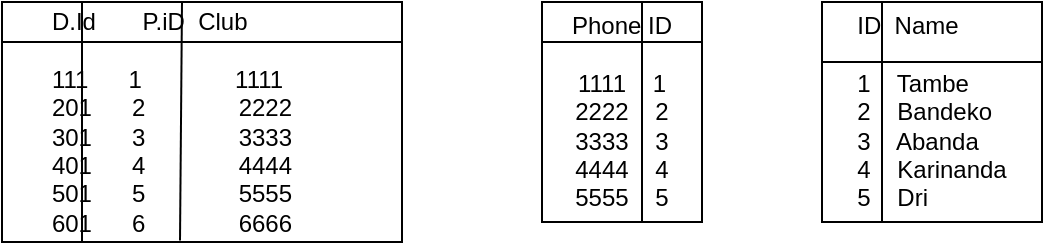 <mxfile version="24.8.3">
  <diagram name="Page-1" id="XOkjp1cbz1iF0P1AoOvy">
    <mxGraphModel dx="184" dy="110" grid="1" gridSize="10" guides="1" tooltips="1" connect="1" arrows="1" fold="1" page="1" pageScale="1" pageWidth="850" pageHeight="1100" math="0" shadow="0">
      <root>
        <mxCell id="0" />
        <mxCell id="1" parent="0" />
        <mxCell id="RqhHFiK4DaIbMHFHuE9f-5" value="&lt;div align=&quot;justify&quot;&gt;ID&amp;nbsp; Name&lt;/div&gt;&lt;div align=&quot;justify&quot;&gt;&lt;br&gt;&lt;/div&gt;&lt;div align=&quot;justify&quot;&gt;1 &amp;nbsp;&amp;nbsp; Tambe&lt;br&gt;2&amp;nbsp;&amp;nbsp;&amp;nbsp; Bandeko&lt;br&gt;3&amp;nbsp;&amp;nbsp;&amp;nbsp; Abanda&lt;br&gt;4&amp;nbsp;&amp;nbsp;&amp;nbsp; Karinanda&lt;br&gt;5&amp;nbsp;&amp;nbsp;&amp;nbsp; Dri&lt;/div&gt;" style="shape=internalStorage;whiteSpace=wrap;html=1;backgroundOutline=1;dx=30;dy=30;" vertex="1" parent="1">
          <mxGeometry x="450" y="40" width="110" height="110" as="geometry" />
        </mxCell>
        <mxCell id="RqhHFiK4DaIbMHFHuE9f-6" value="&lt;div&gt;Phone ID &lt;br&gt;&lt;/div&gt;&lt;div&gt;&lt;br&gt;&lt;/div&gt;&lt;div&gt;1111&amp;nbsp;&amp;nbsp;&amp;nbsp; 1&lt;/div&gt;2222&amp;nbsp;&amp;nbsp;&amp;nbsp; 2&lt;br&gt;3333&amp;nbsp;&amp;nbsp;&amp;nbsp; 3&lt;br&gt;4444&amp;nbsp;&amp;nbsp;&amp;nbsp; 4&lt;br&gt;5555&amp;nbsp;&amp;nbsp;&amp;nbsp; 5" style="shape=internalStorage;whiteSpace=wrap;html=1;backgroundOutline=1;dx=50;dy=20;" vertex="1" parent="1">
          <mxGeometry x="310" y="40" width="80" height="110" as="geometry" />
        </mxCell>
        <mxCell id="RqhHFiK4DaIbMHFHuE9f-7" value="&lt;div align=&quot;justify&quot;&gt;D.Id &amp;nbsp; &amp;nbsp; &amp;nbsp; P.iD&amp;nbsp; Club&lt;/div&gt;&lt;div align=&quot;justify&quot;&gt;&lt;br&gt;&lt;/div&gt;&lt;div align=&quot;justify&quot;&gt;111&amp;nbsp;&amp;nbsp;&amp;nbsp; &amp;nbsp; 1&amp;nbsp;&amp;nbsp;&amp;nbsp;&amp;nbsp;&amp;nbsp;&amp;nbsp;&amp;nbsp;&amp;nbsp;&amp;nbsp; &amp;nbsp; &amp;nbsp; 1111&lt;br&gt;&lt;/div&gt;&lt;div align=&quot;justify&quot;&gt;201 &amp;nbsp;&amp;nbsp;&amp;nbsp;&amp;nbsp; 2 &amp;nbsp;&amp;nbsp; &amp;nbsp; &amp;nbsp; &amp;nbsp; &amp;nbsp; &amp;nbsp; 2222&lt;br&gt;301 &amp;nbsp;&amp;nbsp;&amp;nbsp;&amp;nbsp; 3&amp;nbsp;&amp;nbsp;&amp;nbsp; &amp;nbsp; &amp;nbsp; &amp;nbsp; &amp;nbsp; &amp;nbsp; 3333&lt;br&gt;401&amp;nbsp;&amp;nbsp;&amp;nbsp;&amp;nbsp;&amp;nbsp; 4 &amp;nbsp; &amp;nbsp;&amp;nbsp;&amp;nbsp;&amp;nbsp;&amp;nbsp;&amp;nbsp;&amp;nbsp;&amp;nbsp;&amp;nbsp;&amp;nbsp; 4444 &amp;nbsp;&amp;nbsp;&amp;nbsp;&amp;nbsp;&amp;nbsp;&amp;nbsp;&amp;nbsp;&amp;nbsp; &lt;br&gt;501 &amp;nbsp;&amp;nbsp;&amp;nbsp;&amp;nbsp; 5&amp;nbsp;&amp;nbsp; &amp;nbsp; &amp;nbsp; &amp;nbsp; &amp;nbsp; &amp;nbsp;&amp;nbsp; 5555&lt;br&gt;601 &amp;nbsp;&amp;nbsp;&amp;nbsp;&amp;nbsp; 6 &amp;nbsp; &amp;nbsp; &amp;nbsp; &amp;nbsp;&amp;nbsp; &amp;nbsp;&amp;nbsp;&amp;nbsp; 6666&lt;br&gt;&lt;/div&gt;" style="shape=internalStorage;whiteSpace=wrap;html=1;backgroundOutline=1;dx=40;dy=20;" vertex="1" parent="1">
          <mxGeometry x="40" y="40" width="200" height="120" as="geometry" />
        </mxCell>
        <mxCell id="RqhHFiK4DaIbMHFHuE9f-9" value="" style="endArrow=none;html=1;rounded=0;exitX=0.445;exitY=0.994;exitDx=0;exitDy=0;exitPerimeter=0;" edge="1" parent="1" source="RqhHFiK4DaIbMHFHuE9f-7">
          <mxGeometry width="50" height="50" relative="1" as="geometry">
            <mxPoint x="130" y="160" as="sourcePoint" />
            <mxPoint x="130" y="40" as="targetPoint" />
          </mxGeometry>
        </mxCell>
      </root>
    </mxGraphModel>
  </diagram>
</mxfile>
